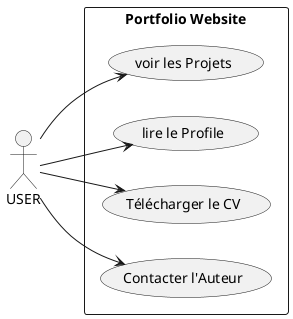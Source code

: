 @startuml
left to right direction
actor "USER" as User

rectangle "Portfolio Website" {
    usecase "voir les Projets" as UC1
    usecase "lire le Profile" as UC2
    usecase "Télécharger le CV" as UC3
    usecase "Contacter l'Auteur" as UC4
}

User --> UC1
User --> UC2
User --> UC3
User --> UC4
@enduml
